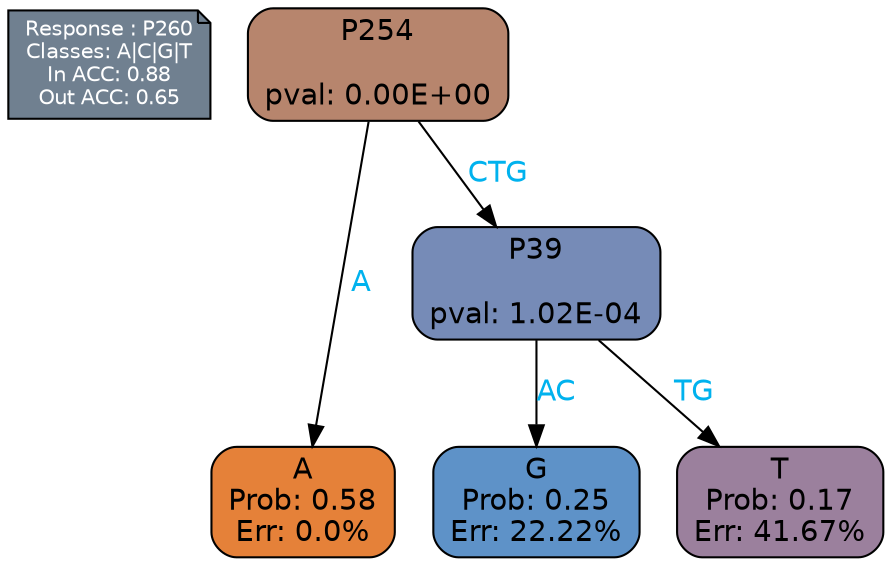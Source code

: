digraph Tree {
node [shape=box, style="filled, rounded", color="black", fontname=helvetica] ;
graph [ranksep=equally, splines=polylines, bgcolor=transparent, dpi=600] ;
edge [fontname=helvetica] ;
LEGEND [label="Response : P260
Classes: A|C|G|T
In ACC: 0.88
Out ACC: 0.65
",shape=note,align=left,style=filled,fillcolor="slategray",fontcolor="white",fontsize=10];1 [label="P254

pval: 0.00E+00", fillcolor="#b7856d"] ;
2 [label="A
Prob: 0.58
Err: 0.0%", fillcolor="#e58139"] ;
3 [label="P39

pval: 1.02E-04", fillcolor="#768bb7"] ;
4 [label="G
Prob: 0.25
Err: 22.22%", fillcolor="#5e92c8"] ;
5 [label="T
Prob: 0.17
Err: 41.67%", fillcolor="#9b809d"] ;
1 -> 2 [label="A",fontcolor=deepskyblue2] ;
1 -> 3 [label="CTG",fontcolor=deepskyblue2] ;
3 -> 4 [label="AC",fontcolor=deepskyblue2] ;
3 -> 5 [label="TG",fontcolor=deepskyblue2] ;
{rank = same; 2;4;5;}{rank = same; LEGEND;1;}}